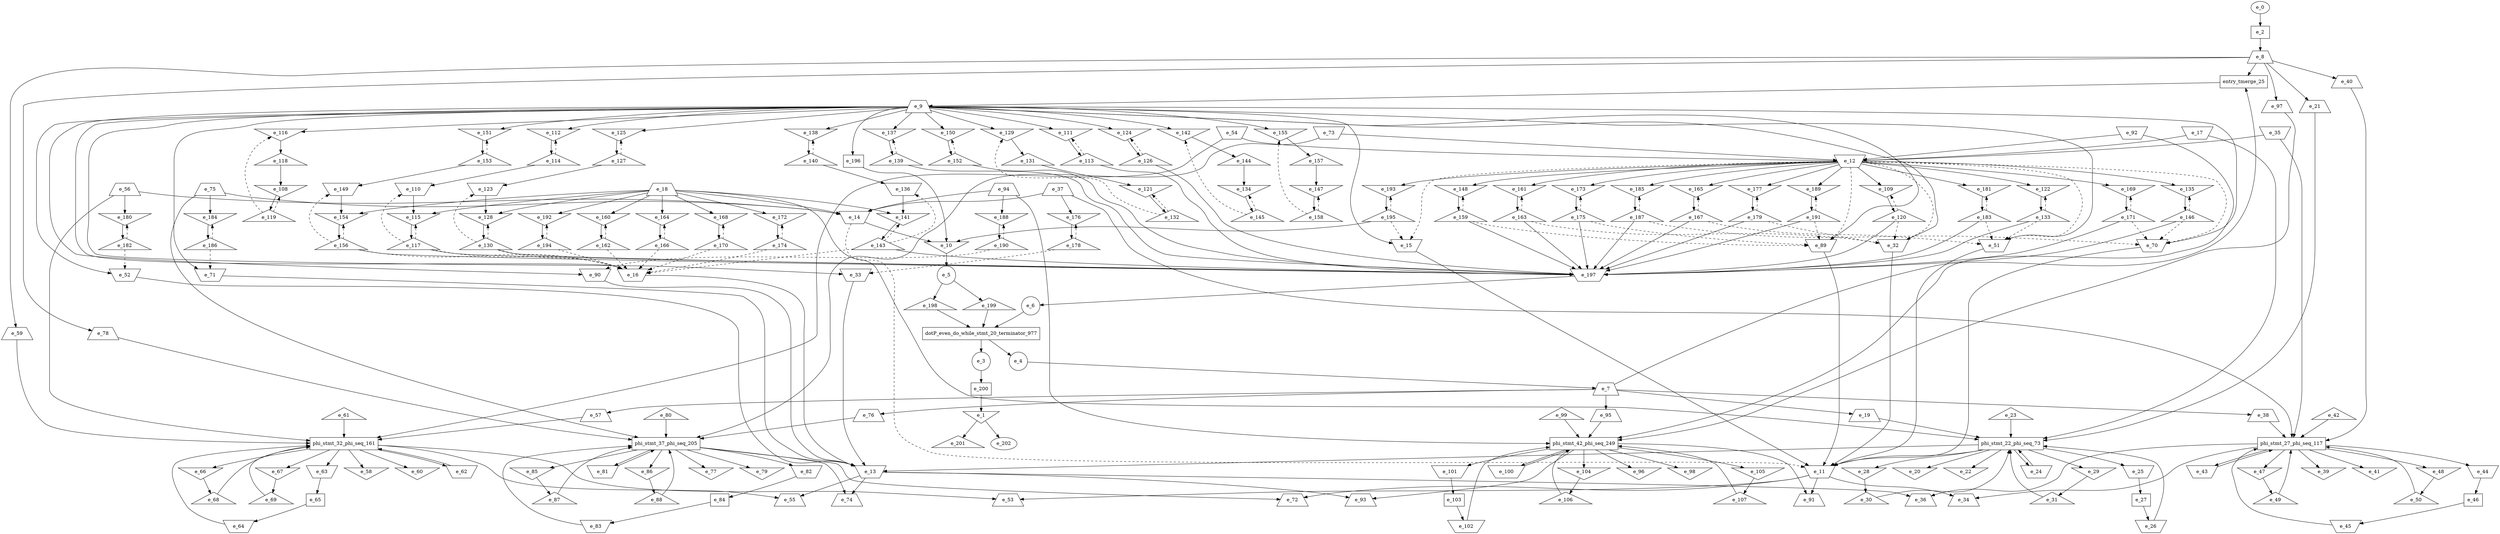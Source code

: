 digraph control_path {
  e_0: entry_node : n ;
  e_1 [shape = invtriangle];
  e_2 [shape = dot];
  e_3 [shape = circle];
  e_4 [shape = circle];
  e_5 [shape = circle];
  e_6 [shape = circle];
  e_7 [shape = trapezium];
  e_8 [shape = trapezium];
  e_9 [shape = trapezium];
  e_10 [shape = invtriangle];
  e_11 [shape = invtrapezium];
  e_12 [shape = invtrapezium];
  e_13 [shape = invtrapezium];
  e_14 [shape = invtrapezium];
  e_15 [shape = invtrapezium];
  e_16 [shape = invtrapezium];
  e_17 [shape = invtrapezium];
  e_18 [shape = trapezium];
  e_19 [shape = trapezium];
  e_20 [shape = invtriangle];
  e_21 [shape = trapezium];
  e_22 [shape = invtriangle];
  e_23 [shape = triangle];
  e_24 [shape = invtrapezium];
  e_25 [shape = invtrapezium];
  e_26 [shape = invtrapezium];
  e_27 [shape = dot];
  e_28 [shape = invtriangle];
  e_29 [shape = invtriangle];
  e_30 [shape = triangle];
  e_31 [shape = triangle];
  e_32 [shape = invtrapezium];
  e_33 [shape = invtrapezium];
  e_34 [shape = trapezium];
  e_35 [shape = invtrapezium];
  e_36 [shape = trapezium];
  e_37 [shape = trapezium];
  e_38 [shape = trapezium];
  e_39 [shape = invtriangle];
  e_40 [shape = trapezium];
  e_41 [shape = invtriangle];
  e_42 [shape = triangle];
  e_43 [shape = invtrapezium];
  e_44 [shape = invtrapezium];
  e_45 [shape = invtrapezium];
  e_46 [shape = dot];
  e_47 [shape = invtriangle];
  e_48 [shape = invtriangle];
  e_49 [shape = triangle];
  e_50 [shape = triangle];
  e_51 [shape = invtrapezium];
  e_52 [shape = invtrapezium];
  e_53 [shape = trapezium];
  e_54 [shape = invtrapezium];
  e_55 [shape = trapezium];
  e_56 [shape = trapezium];
  e_57 [shape = trapezium];
  e_58 [shape = invtriangle];
  e_59 [shape = trapezium];
  e_60 [shape = invtriangle];
  e_61 [shape = triangle];
  e_62 [shape = invtrapezium];
  e_63 [shape = invtrapezium];
  e_64 [shape = invtrapezium];
  e_65 [shape = dot];
  e_66 [shape = invtriangle];
  e_67 [shape = invtriangle];
  e_68 [shape = triangle];
  e_69 [shape = triangle];
  e_70 [shape = invtrapezium];
  e_71 [shape = invtrapezium];
  e_72 [shape = trapezium];
  e_73 [shape = invtrapezium];
  e_74 [shape = trapezium];
  e_75 [shape = trapezium];
  e_76 [shape = trapezium];
  e_77 [shape = invtriangle];
  e_78 [shape = trapezium];
  e_79 [shape = invtriangle];
  e_80 [shape = triangle];
  e_81 [shape = invtrapezium];
  e_82 [shape = invtrapezium];
  e_83 [shape = invtrapezium];
  e_84 [shape = dot];
  e_85 [shape = invtriangle];
  e_86 [shape = invtriangle];
  e_87 [shape = triangle];
  e_88 [shape = triangle];
  e_89 [shape = invtrapezium];
  e_90 [shape = invtrapezium];
  e_91 [shape = trapezium];
  e_92 [shape = invtrapezium];
  e_93 [shape = trapezium];
  e_94 [shape = trapezium];
  e_95 [shape = trapezium];
  e_96 [shape = invtriangle];
  e_97 [shape = trapezium];
  e_98 [shape = invtriangle];
  e_99 [shape = triangle];
  e_100 [shape = invtrapezium];
  e_101 [shape = invtrapezium];
  e_102 [shape = invtrapezium];
  e_103 [shape = dot];
  e_104 [shape = invtriangle];
  e_105 [shape = invtriangle];
  e_106 [shape = triangle];
  e_107 [shape = triangle];
  e_108 [shape = invtriangle];
  e_109 [shape = invtriangle];
  e_110 [shape = invtrapezium];
  e_111 [shape = invtriangle];
  e_112 [shape = invtriangle];
  e_113 [shape = triangle];
  e_114 [shape = triangle];
  e_115 [shape = invtriangle];
  e_116 [shape = invtriangle];
  e_117 [shape = triangle];
  e_118 [shape = triangle];
  e_119 [shape = triangle];
  e_120 [shape = triangle];
  e_121 [shape = invtriangle];
  e_122 [shape = invtriangle];
  e_123 [shape = invtrapezium];
  e_124 [shape = invtriangle];
  e_125 [shape = invtriangle];
  e_126 [shape = triangle];
  e_127 [shape = triangle];
  e_128 [shape = invtriangle];
  e_129 [shape = invtriangle];
  e_130 [shape = triangle];
  e_131 [shape = triangle];
  e_132 [shape = triangle];
  e_133 [shape = triangle];
  e_134 [shape = invtriangle];
  e_135 [shape = invtriangle];
  e_136 [shape = invtrapezium];
  e_137 [shape = invtriangle];
  e_138 [shape = invtriangle];
  e_139 [shape = triangle];
  e_140 [shape = triangle];
  e_141 [shape = invtriangle];
  e_142 [shape = invtriangle];
  e_143 [shape = triangle];
  e_144 [shape = triangle];
  e_145 [shape = triangle];
  e_146 [shape = triangle];
  e_147 [shape = invtriangle];
  e_148 [shape = invtriangle];
  e_149 [shape = invtrapezium];
  e_150 [shape = invtriangle];
  e_151 [shape = invtriangle];
  e_152 [shape = triangle];
  e_153 [shape = triangle];
  e_154 [shape = invtriangle];
  e_155 [shape = invtriangle];
  e_156 [shape = triangle];
  e_157 [shape = triangle];
  e_158 [shape = triangle];
  e_159 [shape = triangle];
  e_160 [shape = invtriangle];
  e_161 [shape = invtriangle];
  e_162 [shape = triangle];
  e_163 [shape = triangle];
  e_164 [shape = invtriangle];
  e_165 [shape = invtriangle];
  e_166 [shape = triangle];
  e_167 [shape = triangle];
  e_168 [shape = invtriangle];
  e_169 [shape = invtriangle];
  e_170 [shape = triangle];
  e_171 [shape = triangle];
  e_172 [shape = invtriangle];
  e_173 [shape = invtriangle];
  e_174 [shape = triangle];
  e_175 [shape = triangle];
  e_176 [shape = invtriangle];
  e_177 [shape = invtriangle];
  e_178 [shape = triangle];
  e_179 [shape = triangle];
  e_180 [shape = invtriangle];
  e_181 [shape = invtriangle];
  e_182 [shape = triangle];
  e_183 [shape = triangle];
  e_184 [shape = invtriangle];
  e_185 [shape = invtriangle];
  e_186 [shape = triangle];
  e_187 [shape = triangle];
  e_188 [shape = invtriangle];
  e_189 [shape = invtriangle];
  e_190 [shape = triangle];
  e_191 [shape = triangle];
  e_192 [shape = invtriangle];
  e_193 [shape = invtriangle];
  e_194 [shape = triangle];
  e_195 [shape = triangle];
  e_196 [shape = dot];
  e_197 [shape = invtrapezium];
  e_198 [shape = triangle];
  e_199 [shape = triangle];
  e_200 [shape = dot];
  e_201 [shape = triangle];
  e_202: exit_node : s ;
  e_200 -> e_1;
  e_0 -> e_2;
  e_10 -> e_5;
  e_197 -> e_6;
  e_4 -> e_7;
  e_2 -> e_8;
  e_14 -> e_10;
  e_195 -> e_10;
  e_196 -> e_10;
  e_15 -> e_11;
  e_32 -> e_11;
  e_51 -> e_11;
  e_70 -> e_11;
  e_89 -> e_11;
  e_14 -> e_11[style = dashed];
  e_17 -> e_12;
  e_35 -> e_12;
  e_54 -> e_12;
  e_73 -> e_12;
  e_92 -> e_12;
  e_16 -> e_13;
  e_33 -> e_13;
  e_52 -> e_13;
  e_71 -> e_13;
  e_90 -> e_13;
  e_18 -> e_14;
  e_37 -> e_14;
  e_56 -> e_14;
  e_75 -> e_14;
  e_94 -> e_14;
  e_9 -> e_15;
  e_12 -> e_15[style = dashed];
  e_195 -> e_15[style = dashed];
  e_9 -> e_16;
  e_130 -> e_16[style = dashed];
  e_117 -> e_16[style = dashed];
  e_174 -> e_16[style = dashed];
  e_170 -> e_16[style = dashed];
  e_194 -> e_16[style = dashed];
  e_166 -> e_16[style = dashed];
  e_156 -> e_16[style = dashed];
  e_162 -> e_16[style = dashed];
  e_143 -> e_16[style = dashed];
  e_7 -> e_19;
  e_8 -> e_21;
  e_27 -> e_26;
  e_25 -> e_27;
  e_28 -> e_30;
  e_29 -> e_31;
  e_9 -> e_32;
  e_120 -> e_32[style = dashed];
  e_12 -> e_32[style = dashed];
  e_179 -> e_32[style = dashed];
  e_163 -> e_32[style = dashed];
  e_9 -> e_33;
  e_178 -> e_33[style = dashed];
  e_11 -> e_34;
  e_13 -> e_36;
  e_7 -> e_38;
  e_8 -> e_40;
  e_46 -> e_45;
  e_44 -> e_46;
  e_47 -> e_49;
  e_48 -> e_50;
  e_9 -> e_51;
  e_12 -> e_51[style = dashed];
  e_183 -> e_51[style = dashed];
  e_167 -> e_51[style = dashed];
  e_133 -> e_51[style = dashed];
  e_9 -> e_52;
  e_182 -> e_52[style = dashed];
  e_11 -> e_53;
  e_13 -> e_55;
  e_7 -> e_57;
  e_8 -> e_59;
  e_65 -> e_64;
  e_63 -> e_65;
  e_66 -> e_68;
  e_67 -> e_69;
  e_9 -> e_70;
  e_12 -> e_70[style = dashed];
  e_187 -> e_70[style = dashed];
  e_171 -> e_70[style = dashed];
  e_146 -> e_70[style = dashed];
  e_9 -> e_71;
  e_186 -> e_71[style = dashed];
  e_11 -> e_72;
  e_13 -> e_74;
  e_7 -> e_76;
  e_8 -> e_78;
  e_84 -> e_83;
  e_82 -> e_84;
  e_85 -> e_87;
  e_86 -> e_88;
  e_9 -> e_89;
  e_12 -> e_89[style = dashed];
  e_175 -> e_89[style = dashed];
  e_191 -> e_89[style = dashed];
  e_159 -> e_89[style = dashed];
  e_9 -> e_90;
  e_190 -> e_90[style = dashed];
  e_11 -> e_91;
  e_13 -> e_93;
  e_7 -> e_95;
  e_8 -> e_97;
  e_103 -> e_102;
  e_101 -> e_103;
  e_104 -> e_106;
  e_105 -> e_107;
  e_118 -> e_108;
  e_119 -> e_108[style = dashed];
  e_12 -> e_109;
  e_120 -> e_109[style = dashed];
  e_114 -> e_110;
  e_117 -> e_110[style = dashed];
  e_9 -> e_111;
  e_113 -> e_111[style = dashed];
  e_9 -> e_112;
  e_114 -> e_112[style = dashed];
  e_111 -> e_113;
  e_112 -> e_114;
  e_18 -> e_115;
  e_110 -> e_115;
  e_117 -> e_115[style = dashed];
  e_9 -> e_116;
  e_119 -> e_116[style = dashed];
  e_115 -> e_117;
  e_116 -> e_118;
  e_108 -> e_119;
  e_109 -> e_120;
  e_131 -> e_121;
  e_132 -> e_121[style = dashed];
  e_12 -> e_122;
  e_133 -> e_122[style = dashed];
  e_127 -> e_123;
  e_130 -> e_123[style = dashed];
  e_9 -> e_124;
  e_126 -> e_124[style = dashed];
  e_9 -> e_125;
  e_127 -> e_125[style = dashed];
  e_124 -> e_126;
  e_125 -> e_127;
  e_123 -> e_128;
  e_18 -> e_128;
  e_130 -> e_128[style = dashed];
  e_9 -> e_129;
  e_132 -> e_129[style = dashed];
  e_128 -> e_130;
  e_129 -> e_131;
  e_121 -> e_132;
  e_122 -> e_133;
  e_144 -> e_134;
  e_145 -> e_134[style = dashed];
  e_12 -> e_135;
  e_146 -> e_135[style = dashed];
  e_140 -> e_136;
  e_143 -> e_136[style = dashed];
  e_9 -> e_137;
  e_139 -> e_137[style = dashed];
  e_9 -> e_138;
  e_140 -> e_138[style = dashed];
  e_137 -> e_139;
  e_138 -> e_140;
  e_18 -> e_141;
  e_136 -> e_141;
  e_143 -> e_141[style = dashed];
  e_9 -> e_142;
  e_145 -> e_142[style = dashed];
  e_141 -> e_143;
  e_142 -> e_144;
  e_134 -> e_145;
  e_135 -> e_146;
  e_157 -> e_147;
  e_158 -> e_147[style = dashed];
  e_12 -> e_148;
  e_159 -> e_148[style = dashed];
  e_153 -> e_149;
  e_156 -> e_149[style = dashed];
  e_9 -> e_150;
  e_152 -> e_150[style = dashed];
  e_9 -> e_151;
  e_153 -> e_151[style = dashed];
  e_150 -> e_152;
  e_151 -> e_153;
  e_18 -> e_154;
  e_149 -> e_154;
  e_156 -> e_154[style = dashed];
  e_9 -> e_155;
  e_158 -> e_155[style = dashed];
  e_154 -> e_156;
  e_155 -> e_157;
  e_147 -> e_158;
  e_148 -> e_159;
  e_18 -> e_160;
  e_162 -> e_160[style = dashed];
  e_12 -> e_161;
  e_163 -> e_161[style = dashed];
  e_160 -> e_162;
  e_161 -> e_163;
  e_18 -> e_164;
  e_166 -> e_164[style = dashed];
  e_12 -> e_165;
  e_167 -> e_165[style = dashed];
  e_164 -> e_166;
  e_165 -> e_167;
  e_18 -> e_168;
  e_170 -> e_168[style = dashed];
  e_12 -> e_169;
  e_171 -> e_169[style = dashed];
  e_168 -> e_170;
  e_169 -> e_171;
  e_18 -> e_172;
  e_174 -> e_172[style = dashed];
  e_12 -> e_173;
  e_175 -> e_173[style = dashed];
  e_172 -> e_174;
  e_173 -> e_175;
  e_37 -> e_176;
  e_178 -> e_176[style = dashed];
  e_12 -> e_177;
  e_179 -> e_177[style = dashed];
  e_176 -> e_178;
  e_177 -> e_179;
  e_56 -> e_180;
  e_182 -> e_180[style = dashed];
  e_12 -> e_181;
  e_183 -> e_181[style = dashed];
  e_180 -> e_182;
  e_181 -> e_183;
  e_75 -> e_184;
  e_186 -> e_184[style = dashed];
  e_12 -> e_185;
  e_187 -> e_185[style = dashed];
  e_184 -> e_186;
  e_185 -> e_187;
  e_94 -> e_188;
  e_190 -> e_188[style = dashed];
  e_12 -> e_189;
  e_191 -> e_189[style = dashed];
  e_188 -> e_190;
  e_189 -> e_191;
  e_18 -> e_192;
  e_194 -> e_192[style = dashed];
  e_12 -> e_193;
  e_195 -> e_193[style = dashed];
  e_192 -> e_194;
  e_193 -> e_195;
  e_9 -> e_196;
  e_120 -> e_197;
  e_113 -> e_197;
  e_126 -> e_197;
  e_130 -> e_197;
  e_117 -> e_197;
  e_179 -> e_197;
  e_183 -> e_197;
  e_187 -> e_197;
  e_175 -> e_197;
  e_171 -> e_197;
  e_191 -> e_197;
  e_167 -> e_197;
  e_133 -> e_197;
  e_139 -> e_197;
  e_159 -> e_197;
  e_152 -> e_197;
  e_156 -> e_197;
  e_146 -> e_197;
  e_163 -> e_197;
  e_143 -> e_197;
  e_5 -> e_198;
  e_5 -> e_199;
  e_3 -> e_200;
  e_1 -> e_201;
  e_1 -> e_202;
  dotP_even_do_while_stmt_20_terminator_977 [shape=rectangle];
e_6 -> dotP_even_do_while_stmt_20_terminator_977;
e_199 -> dotP_even_do_while_stmt_20_terminator_977;
e_198 -> dotP_even_do_while_stmt_20_terminator_977;
dotP_even_do_while_stmt_20_terminator_977 -> e_4;
dotP_even_do_while_stmt_20_terminator_977 -> e_3;
  phi_stmt_22_phi_seq_73 [shape=rectangle];
e_21 -> phi_stmt_22_phi_seq_73;
phi_stmt_22_phi_seq_73 -> e_24;
phi_stmt_22_phi_seq_73 -> e_25;
phi_stmt_22_phi_seq_73 -> e_22;
e_24 -> phi_stmt_22_phi_seq_73;
e_26 -> phi_stmt_22_phi_seq_73;
e_19 -> phi_stmt_22_phi_seq_73;
phi_stmt_22_phi_seq_73 -> e_28;
phi_stmt_22_phi_seq_73 -> e_29;
phi_stmt_22_phi_seq_73 -> e_20;
e_30 -> phi_stmt_22_phi_seq_73;
e_31 -> phi_stmt_22_phi_seq_73;
e_17 -> phi_stmt_22_phi_seq_73;
e_18 -> phi_stmt_22_phi_seq_73;
phi_stmt_22_phi_seq_73 -> e_11;
phi_stmt_22_phi_seq_73 -> e_13;
e_23 -> phi_stmt_22_phi_seq_73;
  phi_stmt_27_phi_seq_117 [shape=rectangle];
e_40 -> phi_stmt_27_phi_seq_117;
phi_stmt_27_phi_seq_117 -> e_43;
phi_stmt_27_phi_seq_117 -> e_44;
phi_stmt_27_phi_seq_117 -> e_41;
e_43 -> phi_stmt_27_phi_seq_117;
e_45 -> phi_stmt_27_phi_seq_117;
e_38 -> phi_stmt_27_phi_seq_117;
phi_stmt_27_phi_seq_117 -> e_47;
phi_stmt_27_phi_seq_117 -> e_48;
phi_stmt_27_phi_seq_117 -> e_39;
e_49 -> phi_stmt_27_phi_seq_117;
e_50 -> phi_stmt_27_phi_seq_117;
e_35 -> phi_stmt_27_phi_seq_117;
e_37 -> phi_stmt_27_phi_seq_117;
phi_stmt_27_phi_seq_117 -> e_34;
phi_stmt_27_phi_seq_117 -> e_36;
e_42 -> phi_stmt_27_phi_seq_117;
  phi_stmt_32_phi_seq_161 [shape=rectangle];
e_59 -> phi_stmt_32_phi_seq_161;
phi_stmt_32_phi_seq_161 -> e_62;
phi_stmt_32_phi_seq_161 -> e_63;
phi_stmt_32_phi_seq_161 -> e_60;
e_62 -> phi_stmt_32_phi_seq_161;
e_64 -> phi_stmt_32_phi_seq_161;
e_57 -> phi_stmt_32_phi_seq_161;
phi_stmt_32_phi_seq_161 -> e_66;
phi_stmt_32_phi_seq_161 -> e_67;
phi_stmt_32_phi_seq_161 -> e_58;
e_68 -> phi_stmt_32_phi_seq_161;
e_69 -> phi_stmt_32_phi_seq_161;
e_54 -> phi_stmt_32_phi_seq_161;
e_56 -> phi_stmt_32_phi_seq_161;
phi_stmt_32_phi_seq_161 -> e_53;
phi_stmt_32_phi_seq_161 -> e_55;
e_61 -> phi_stmt_32_phi_seq_161;
  phi_stmt_37_phi_seq_205 [shape=rectangle];
e_78 -> phi_stmt_37_phi_seq_205;
phi_stmt_37_phi_seq_205 -> e_81;
phi_stmt_37_phi_seq_205 -> e_82;
phi_stmt_37_phi_seq_205 -> e_79;
e_81 -> phi_stmt_37_phi_seq_205;
e_83 -> phi_stmt_37_phi_seq_205;
e_76 -> phi_stmt_37_phi_seq_205;
phi_stmt_37_phi_seq_205 -> e_85;
phi_stmt_37_phi_seq_205 -> e_86;
phi_stmt_37_phi_seq_205 -> e_77;
e_87 -> phi_stmt_37_phi_seq_205;
e_88 -> phi_stmt_37_phi_seq_205;
e_73 -> phi_stmt_37_phi_seq_205;
e_75 -> phi_stmt_37_phi_seq_205;
phi_stmt_37_phi_seq_205 -> e_72;
phi_stmt_37_phi_seq_205 -> e_74;
e_80 -> phi_stmt_37_phi_seq_205;
  phi_stmt_42_phi_seq_249 [shape=rectangle];
e_97 -> phi_stmt_42_phi_seq_249;
phi_stmt_42_phi_seq_249 -> e_100;
phi_stmt_42_phi_seq_249 -> e_101;
phi_stmt_42_phi_seq_249 -> e_98;
e_100 -> phi_stmt_42_phi_seq_249;
e_102 -> phi_stmt_42_phi_seq_249;
e_95 -> phi_stmt_42_phi_seq_249;
phi_stmt_42_phi_seq_249 -> e_104;
phi_stmt_42_phi_seq_249 -> e_105;
phi_stmt_42_phi_seq_249 -> e_96;
e_106 -> phi_stmt_42_phi_seq_249;
e_107 -> phi_stmt_42_phi_seq_249;
e_92 -> phi_stmt_42_phi_seq_249;
e_94 -> phi_stmt_42_phi_seq_249;
phi_stmt_42_phi_seq_249 -> e_91;
phi_stmt_42_phi_seq_249 -> e_93;
e_99 -> phi_stmt_42_phi_seq_249;
entry_tmerge_25 [shape = rectangle]; 
e_7 -> entry_tmerge_25;
e_8 -> entry_tmerge_25;
entry_tmerge_25 -> e_9;
}
